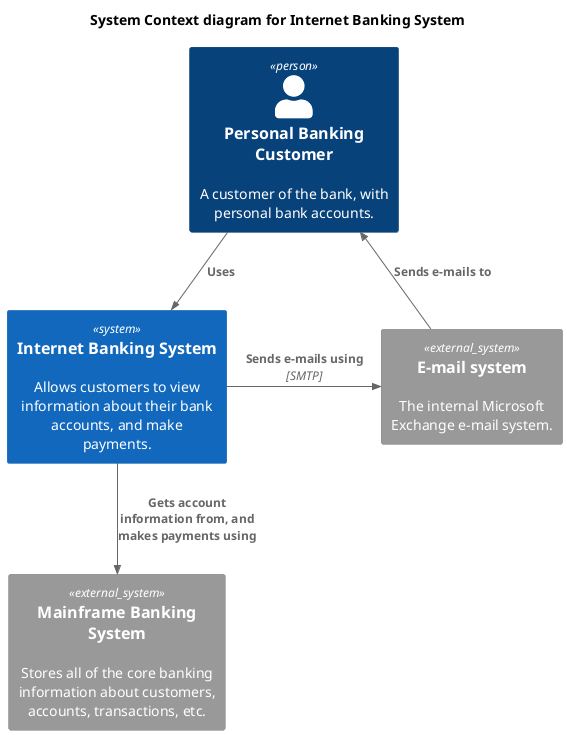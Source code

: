 @startuml
!include <C4/C4_Container>
title System Context diagram for Internet Banking System

Person(customer, "Personal Banking Customer", "A customer of the bank, with personal bank accounts.")
System(banking_system, "Internet Banking System", "Allows customers to view information about their bank accounts, and make payments.")

System_Ext(mail_system, "E-mail system", "The internal Microsoft Exchange e-mail system.")
System_Ext(mainframe, "Mainframe Banking System", "Stores all of the core banking information about customers, accounts, transactions, etc.")

Rel(customer, banking_system, "Uses")
Rel_Back(customer, mail_system, "Sends e-mails to")

Rel_Neighbor(banking_system, mail_system, "Sends e-mails using", "SMTP")
Rel(banking_system, mainframe, "Gets account information from, and makes payments using")
@enduml